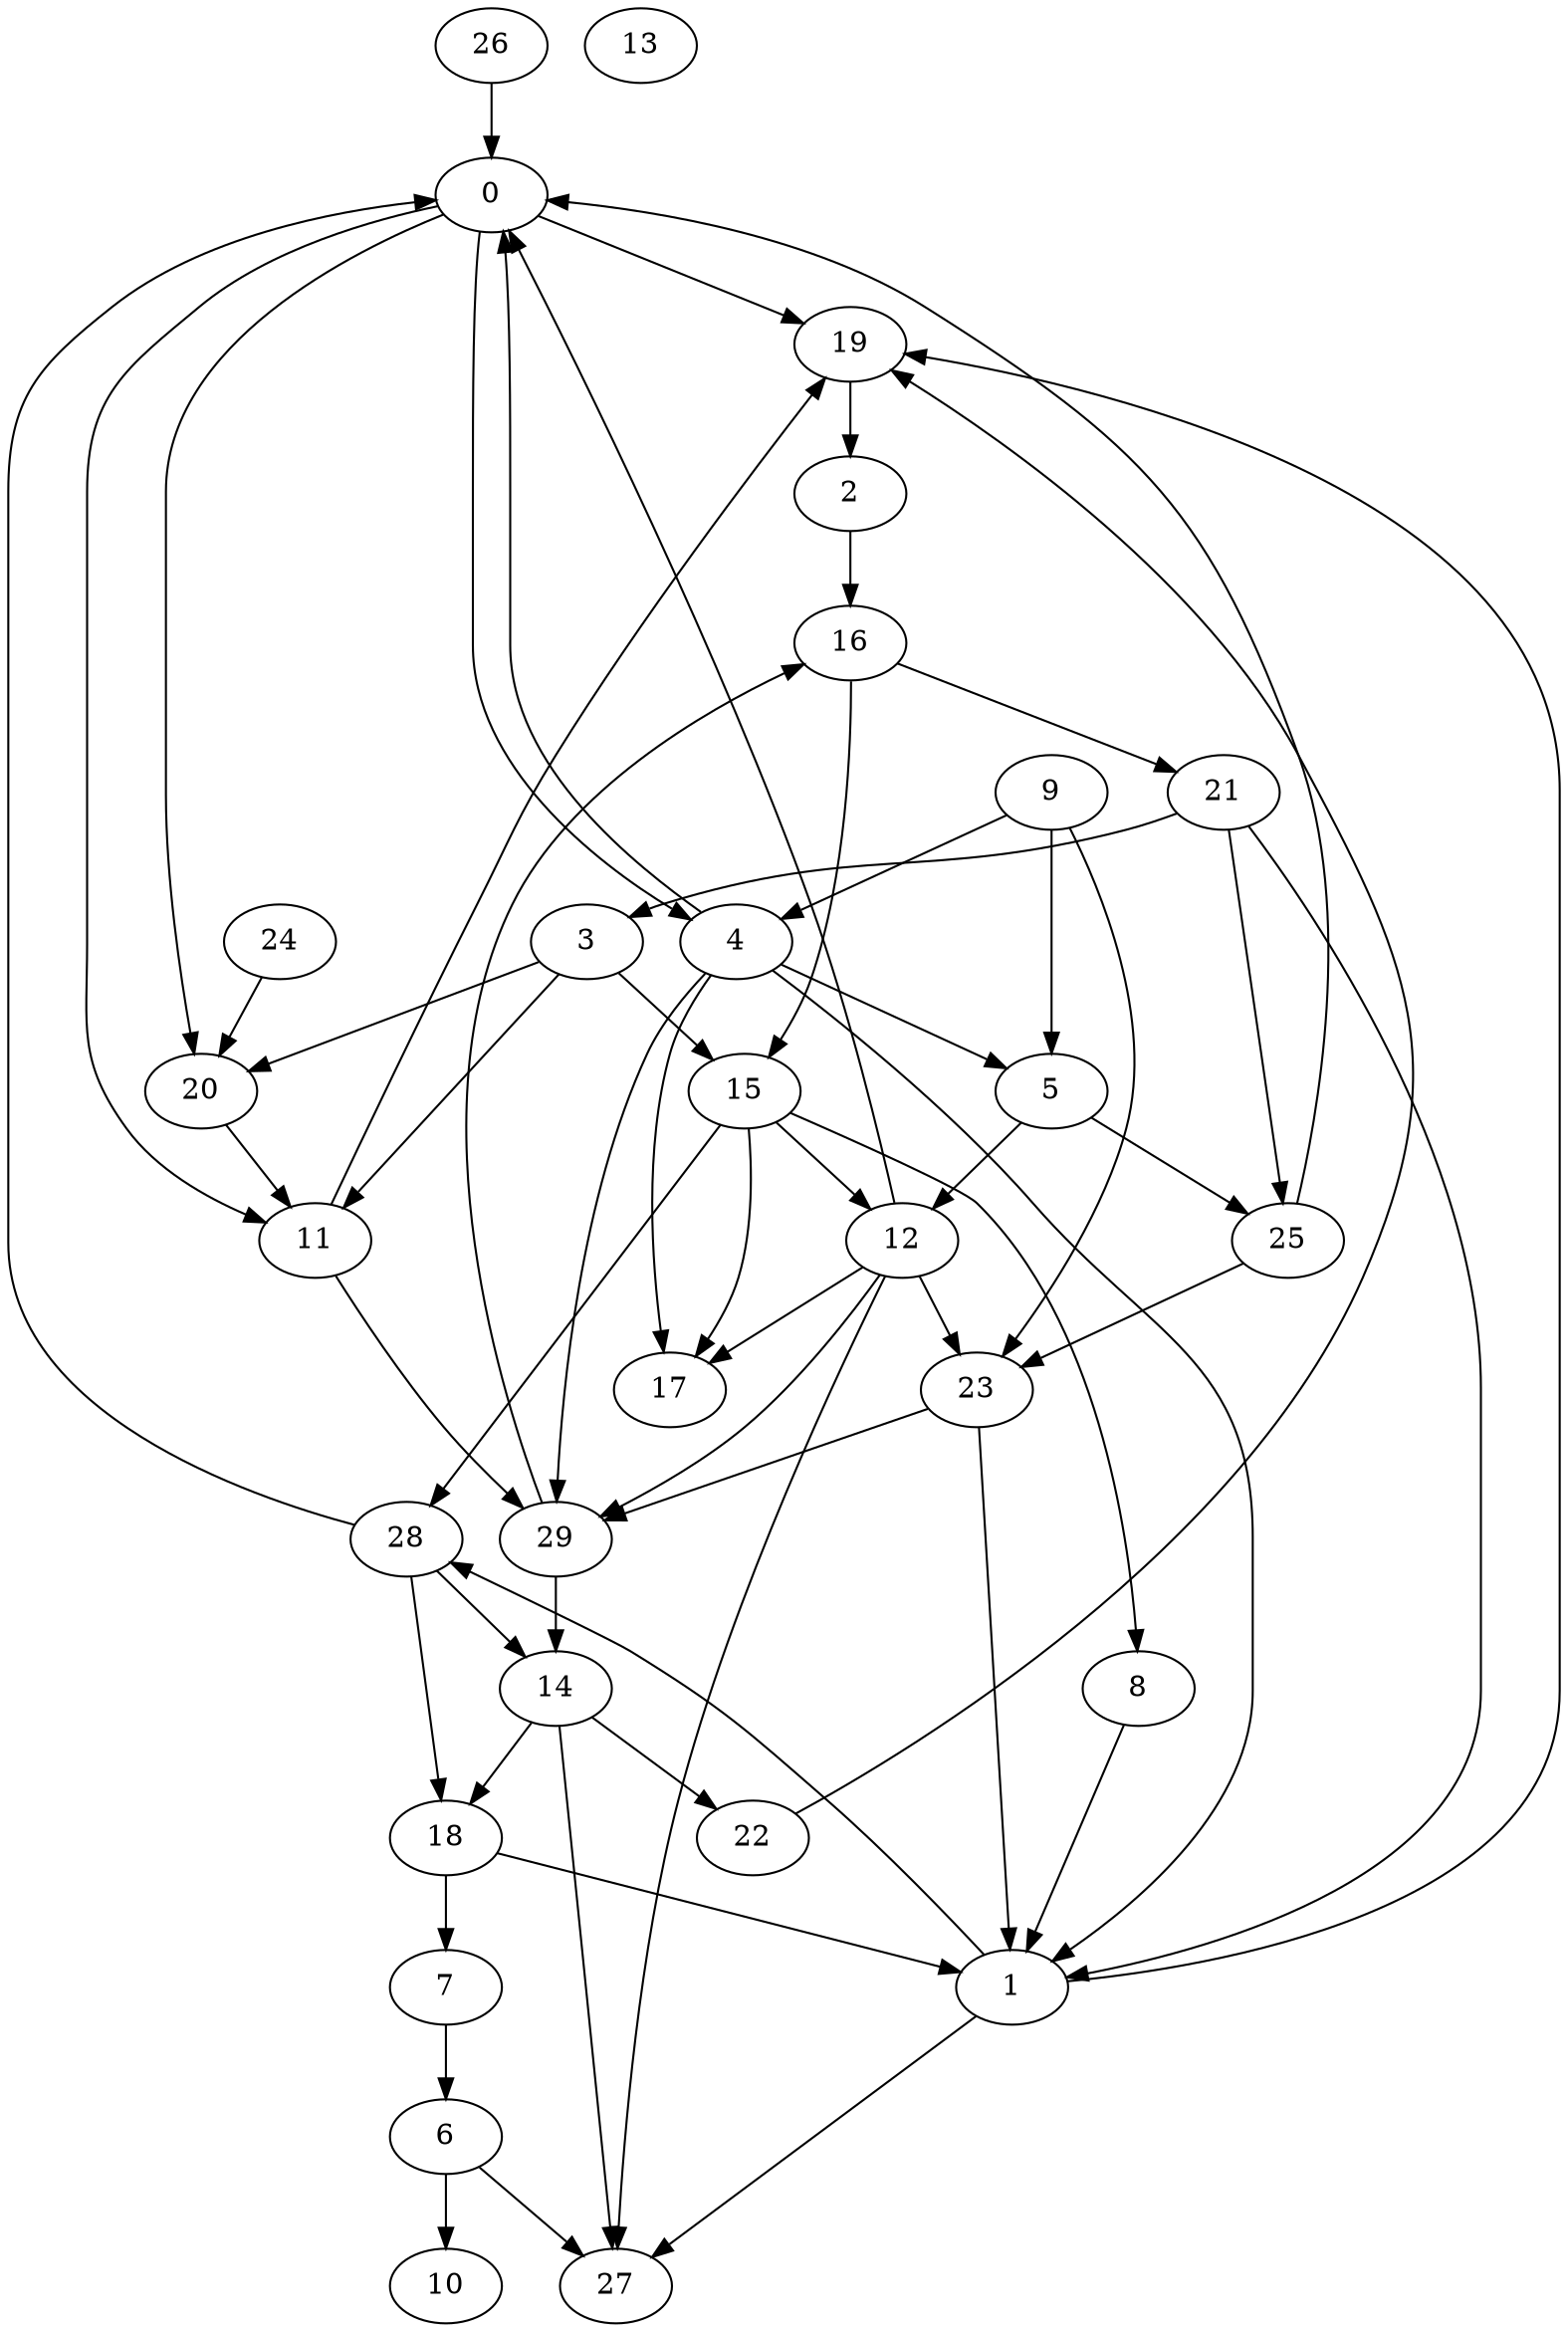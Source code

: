 digraph {0 -> 19;
0 -> 4;
0 -> 20;
0 -> 11;
1 -> 28;
1 -> 27;
1 -> 19;
2 -> 16;
3 -> 15;
3 -> 11;
3 -> 20;
4 -> 17;
4 -> 29;
4 -> 1;
4 -> 5;
4 -> 0;
5 -> 12;
5 -> 25;
6 -> 27;
6 -> 10;
7 -> 6;
8 -> 1;
9 -> 5;
9 -> 23;
9 -> 4;
10;
11 -> 19;
11 -> 29;
12 -> 17;
12 -> 23;
12 -> 27;
12 -> 29;
12 -> 0;
13;
14 -> 27;
14 -> 22;
14 -> 18;
15 -> 28;
15 -> 17;
15 -> 12;
15 -> 8;
16 -> 21;
16 -> 15;
17;
18 -> 7;
18 -> 1;
19 -> 2;
20 -> 11;
21 -> 25;
21 -> 1;
21 -> 3;
22 -> 19;
23 -> 1;
23 -> 29;
24 -> 20;
25 -> 0;
25 -> 23;
26 -> 0;
27;
28 -> 0;
28 -> 18;
28 -> 14;
29 -> 14;
29 -> 16;
}